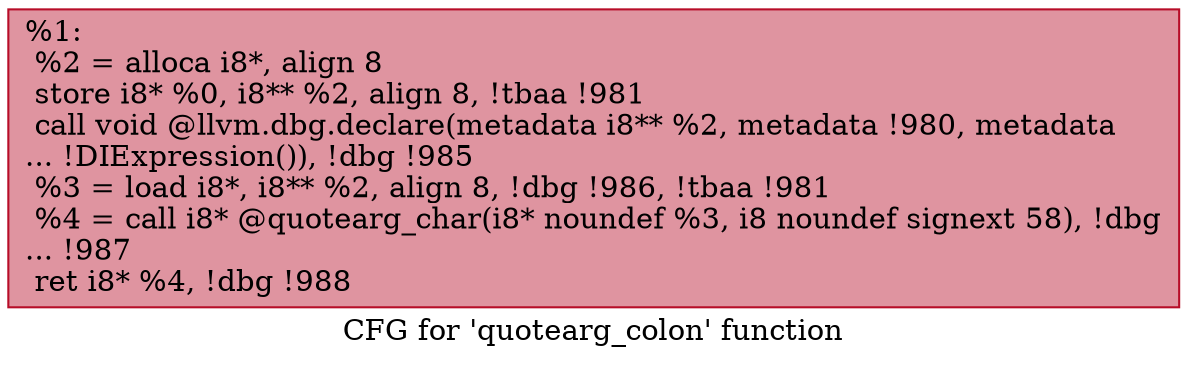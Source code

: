 digraph "CFG for 'quotearg_colon' function" {
	label="CFG for 'quotearg_colon' function";

	Node0x25bc300 [shape=record,color="#b70d28ff", style=filled, fillcolor="#b70d2870",label="{%1:\l  %2 = alloca i8*, align 8\l  store i8* %0, i8** %2, align 8, !tbaa !981\l  call void @llvm.dbg.declare(metadata i8** %2, metadata !980, metadata\l... !DIExpression()), !dbg !985\l  %3 = load i8*, i8** %2, align 8, !dbg !986, !tbaa !981\l  %4 = call i8* @quotearg_char(i8* noundef %3, i8 noundef signext 58), !dbg\l... !987\l  ret i8* %4, !dbg !988\l}"];
}

